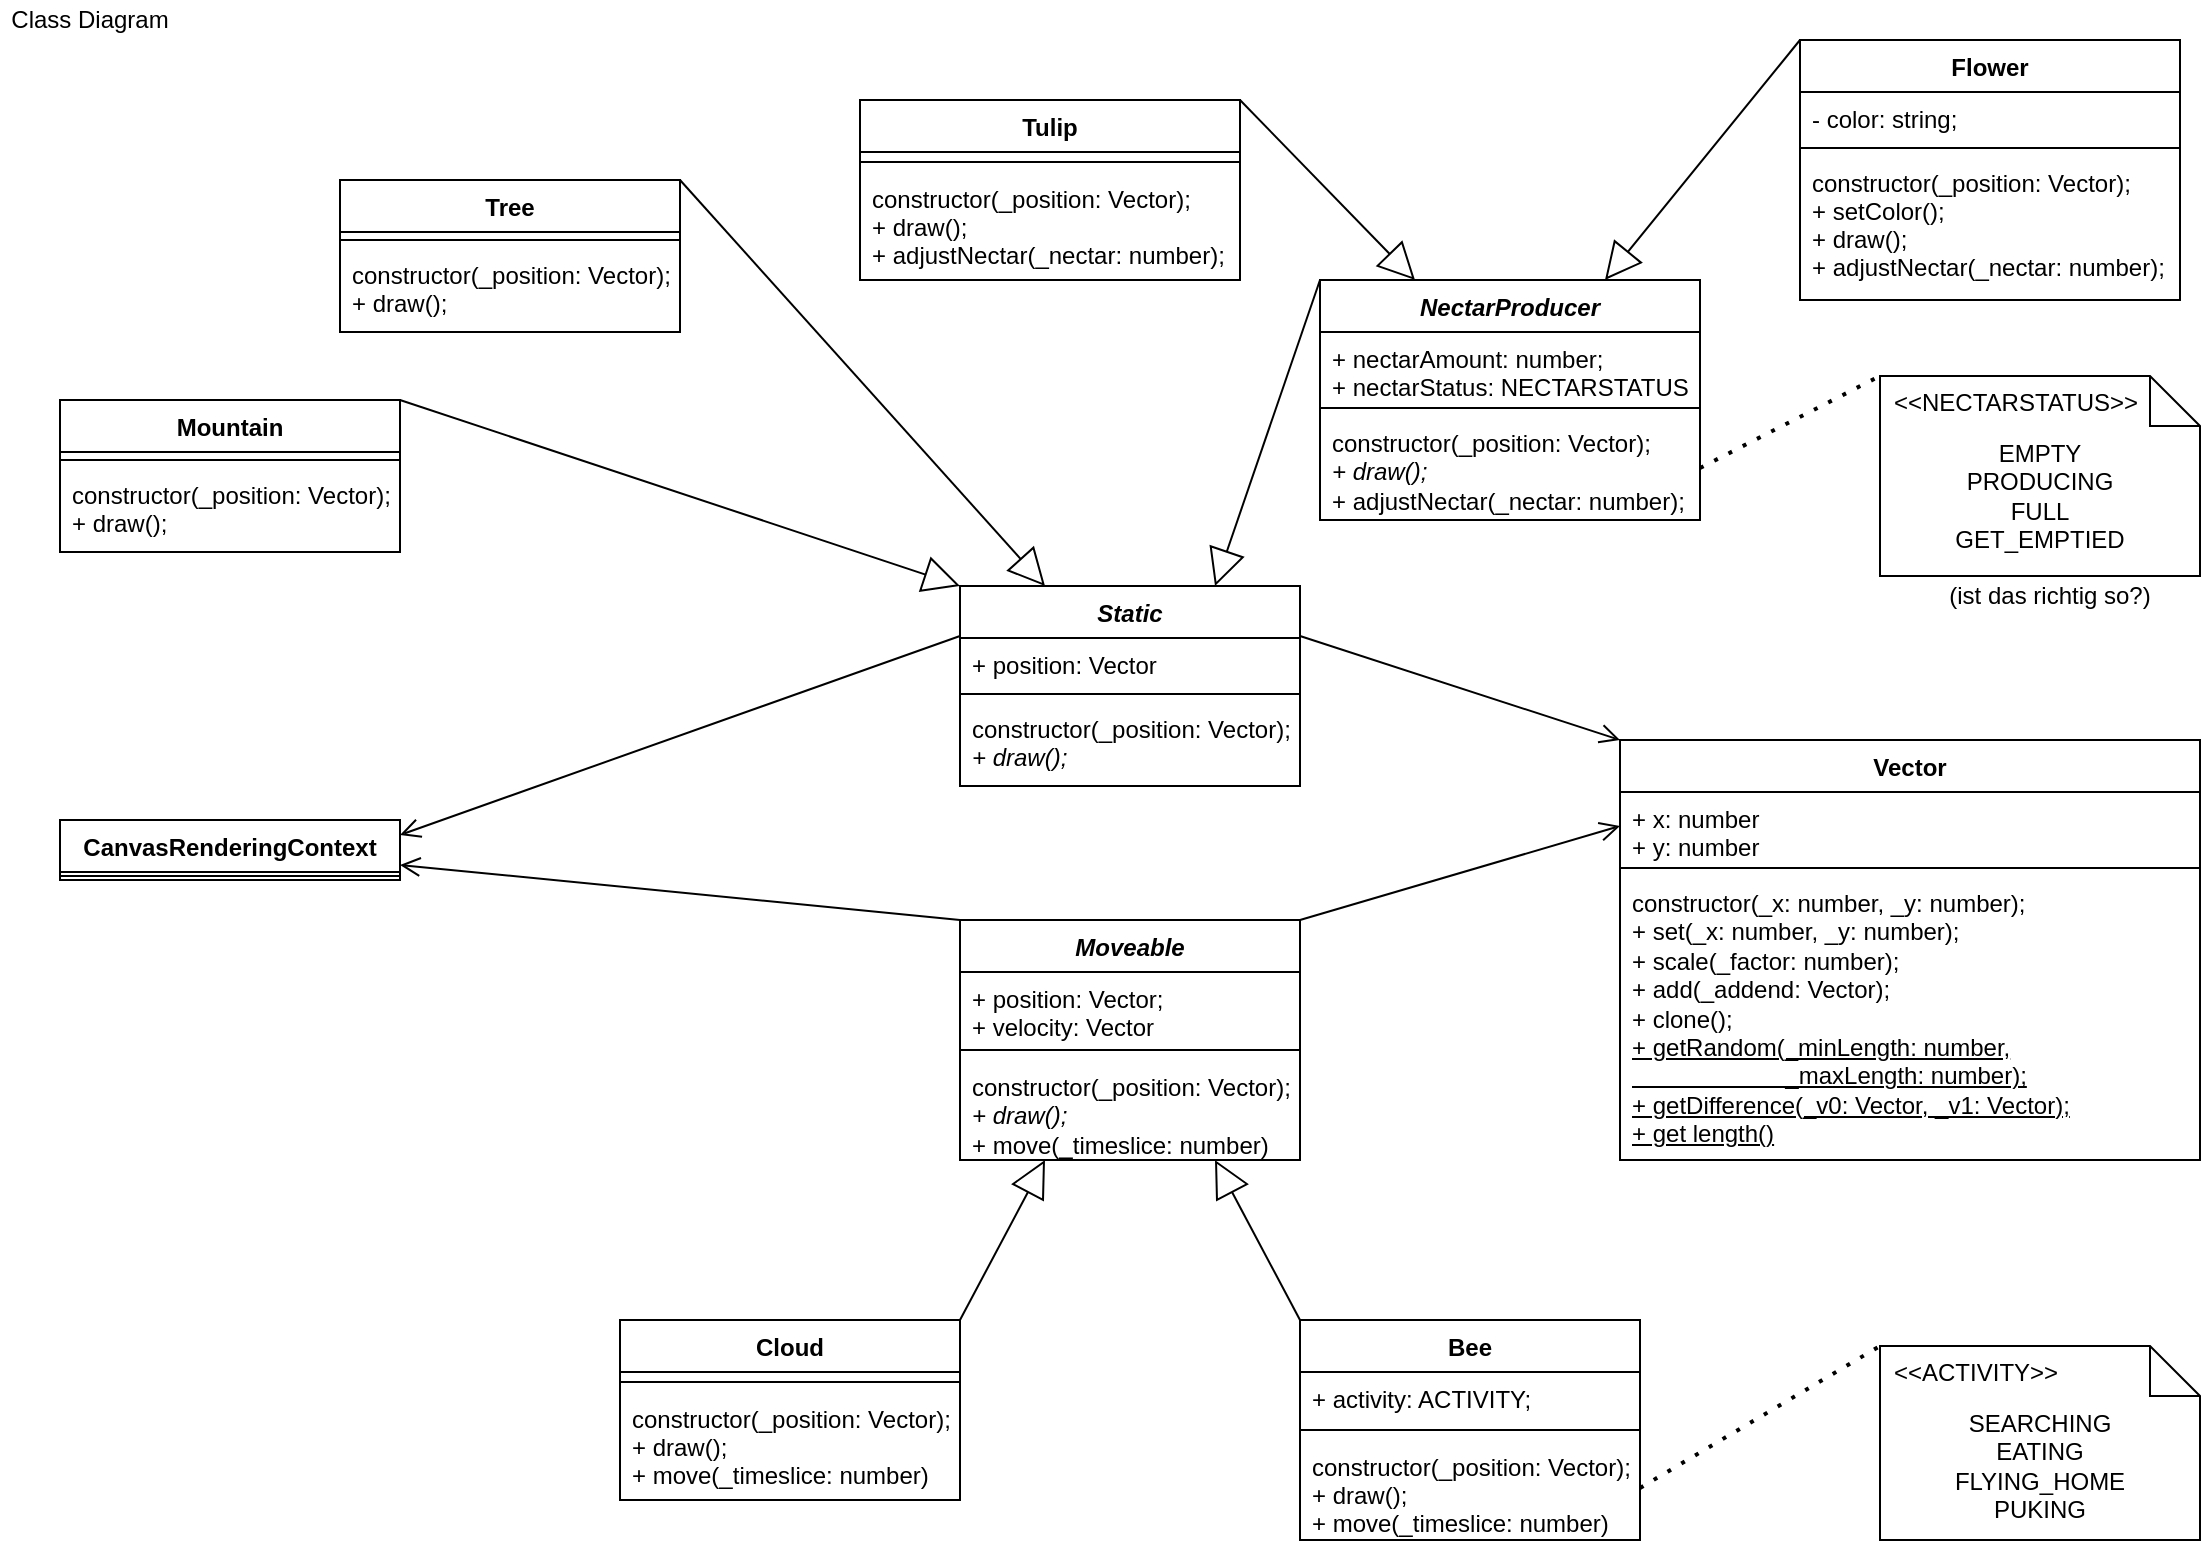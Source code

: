 <mxfile version="14.5.1" type="device"><diagram id="C5RBs43oDa-KdzZeNtuy" name="ClassDiagram"><mxGraphModel dx="1264" dy="592" grid="1" gridSize="10" guides="1" tooltips="1" connect="1" arrows="1" fold="1" page="1" pageScale="1" pageWidth="1169" pageHeight="827" math="0" shadow="0"><root><mxCell id="WIyWlLk6GJQsqaUBKTNV-0"/><mxCell id="WIyWlLk6GJQsqaUBKTNV-1" parent="WIyWlLk6GJQsqaUBKTNV-0"/><mxCell id="zkfFHV4jXpPFQw0GAbJ--0" value="Mountain" style="swimlane;fontStyle=1;align=center;verticalAlign=top;childLayout=stackLayout;horizontal=1;startSize=26;horizontalStack=0;resizeParent=1;resizeLast=0;collapsible=1;marginBottom=0;rounded=0;shadow=0;strokeWidth=1;" parent="WIyWlLk6GJQsqaUBKTNV-1" vertex="1"><mxGeometry x="50" y="220" width="170" height="76" as="geometry"><mxRectangle x="220" y="120" width="160" height="26" as="alternateBounds"/></mxGeometry></mxCell><mxCell id="zkfFHV4jXpPFQw0GAbJ--4" value="" style="line;html=1;strokeWidth=1;align=left;verticalAlign=middle;spacingTop=-1;spacingLeft=3;spacingRight=3;rotatable=0;labelPosition=right;points=[];portConstraint=eastwest;" parent="zkfFHV4jXpPFQw0GAbJ--0" vertex="1"><mxGeometry y="26" width="170" height="8" as="geometry"/></mxCell><mxCell id="zkfFHV4jXpPFQw0GAbJ--5" value="constructor(_position: Vector);&#10;+ draw();" style="text;align=left;verticalAlign=top;spacingLeft=4;spacingRight=4;overflow=hidden;rotatable=0;points=[[0,0.5],[1,0.5]];portConstraint=eastwest;" parent="zkfFHV4jXpPFQw0GAbJ--0" vertex="1"><mxGeometry y="34" width="170" height="42" as="geometry"/></mxCell><mxCell id="8CYJgGClxoMhV85A07EX-4" value="Tree" style="swimlane;fontStyle=1;align=center;verticalAlign=top;childLayout=stackLayout;horizontal=1;startSize=26;horizontalStack=0;resizeParent=1;resizeLast=0;collapsible=1;marginBottom=0;rounded=0;shadow=0;strokeWidth=1;" parent="WIyWlLk6GJQsqaUBKTNV-1" vertex="1"><mxGeometry x="190" y="110" width="170" height="76" as="geometry"><mxRectangle x="220" y="120" width="160" height="26" as="alternateBounds"/></mxGeometry></mxCell><mxCell id="8CYJgGClxoMhV85A07EX-6" value="" style="line;html=1;strokeWidth=1;align=left;verticalAlign=middle;spacingTop=-1;spacingLeft=3;spacingRight=3;rotatable=0;labelPosition=right;points=[];portConstraint=eastwest;" parent="8CYJgGClxoMhV85A07EX-4" vertex="1"><mxGeometry y="26" width="170" height="8" as="geometry"/></mxCell><mxCell id="8CYJgGClxoMhV85A07EX-7" value="constructor(_position: Vector);&#10;+ draw();" style="text;align=left;verticalAlign=top;spacingLeft=4;spacingRight=4;overflow=hidden;rotatable=0;points=[[0,0.5],[1,0.5]];portConstraint=eastwest;" parent="8CYJgGClxoMhV85A07EX-4" vertex="1"><mxGeometry y="34" width="170" height="36" as="geometry"/></mxCell><mxCell id="8CYJgGClxoMhV85A07EX-25" value="Vector" style="swimlane;fontStyle=1;align=center;verticalAlign=top;childLayout=stackLayout;horizontal=1;startSize=26;horizontalStack=0;resizeParent=1;resizeLast=0;collapsible=1;marginBottom=0;rounded=0;shadow=0;strokeWidth=1;" parent="WIyWlLk6GJQsqaUBKTNV-1" vertex="1"><mxGeometry x="830" y="390" width="290" height="210" as="geometry"><mxRectangle x="220" y="120" width="160" height="26" as="alternateBounds"/></mxGeometry></mxCell><mxCell id="8CYJgGClxoMhV85A07EX-26" value="+ x: number&#10;+ y: number" style="text;align=left;verticalAlign=top;spacingLeft=4;spacingRight=4;overflow=hidden;rotatable=0;points=[[0,0.5],[1,0.5]];portConstraint=eastwest;" parent="8CYJgGClxoMhV85A07EX-25" vertex="1"><mxGeometry y="26" width="290" height="34" as="geometry"/></mxCell><mxCell id="8CYJgGClxoMhV85A07EX-27" value="" style="line;html=1;strokeWidth=1;align=left;verticalAlign=middle;spacingTop=-1;spacingLeft=3;spacingRight=3;rotatable=0;labelPosition=right;points=[];portConstraint=eastwest;" parent="8CYJgGClxoMhV85A07EX-25" vertex="1"><mxGeometry y="60" width="290" height="8" as="geometry"/></mxCell><mxCell id="8CYJgGClxoMhV85A07EX-28" value="constructor(_x: number, _y: number);&lt;br&gt;+ set(_x: number, _y: number);&lt;br&gt;+ scale(_factor: number);&lt;br&gt;+ add(_addend: Vector);&lt;br&gt;+ clone();&lt;br&gt;&lt;u&gt;+ getRandom(_minLength: number,&lt;br&gt;&amp;nbsp; &amp;nbsp; &amp;nbsp; &amp;nbsp; &amp;nbsp; &amp;nbsp; &amp;nbsp; &amp;nbsp; &amp;nbsp; &amp;nbsp; &amp;nbsp; &amp;nbsp;_maxLength: number);&lt;br&gt;+ getDifference(_v0: Vector, _v1: Vector);&lt;br&gt;+ get length()&lt;/u&gt;" style="text;align=left;verticalAlign=top;spacingLeft=4;spacingRight=4;overflow=hidden;rotatable=0;points=[[0,0.5],[1,0.5]];portConstraint=eastwest;html=1;" parent="8CYJgGClxoMhV85A07EX-25" vertex="1"><mxGeometry y="68" width="290" height="142" as="geometry"/></mxCell><mxCell id="8CYJgGClxoMhV85A07EX-0" value="CanvasRenderingContext" style="swimlane;fontStyle=1;align=center;verticalAlign=top;childLayout=stackLayout;horizontal=1;startSize=26;horizontalStack=0;resizeParent=1;resizeLast=0;collapsible=1;marginBottom=0;rounded=0;shadow=0;strokeWidth=1;" parent="WIyWlLk6GJQsqaUBKTNV-1" vertex="1"><mxGeometry x="50" y="430" width="170" height="30" as="geometry"><mxRectangle x="220" y="120" width="160" height="26" as="alternateBounds"/></mxGeometry></mxCell><mxCell id="8CYJgGClxoMhV85A07EX-2" value="" style="line;html=1;strokeWidth=1;align=left;verticalAlign=middle;spacingTop=-1;spacingLeft=3;spacingRight=3;rotatable=0;labelPosition=right;points=[];portConstraint=eastwest;" parent="8CYJgGClxoMhV85A07EX-0" vertex="1"><mxGeometry y="26" width="170" height="4" as="geometry"/></mxCell><mxCell id="8CYJgGClxoMhV85A07EX-17" value="Bee" style="swimlane;fontStyle=1;align=center;verticalAlign=top;childLayout=stackLayout;horizontal=1;startSize=26;horizontalStack=0;resizeParent=1;resizeLast=0;collapsible=1;marginBottom=0;rounded=0;shadow=0;strokeWidth=1;" parent="WIyWlLk6GJQsqaUBKTNV-1" vertex="1"><mxGeometry x="670" y="680" width="170" height="110" as="geometry"><mxRectangle x="220" y="120" width="160" height="26" as="alternateBounds"/></mxGeometry></mxCell><mxCell id="YsZzwCmOTXR5AgOq76Cu-9" value="+ activity: ACTIVITY;" style="text;align=left;verticalAlign=top;spacingLeft=4;spacingRight=4;overflow=hidden;rotatable=0;points=[[0,0.5],[1,0.5]];portConstraint=eastwest;" vertex="1" parent="8CYJgGClxoMhV85A07EX-17"><mxGeometry y="26" width="170" height="24" as="geometry"/></mxCell><mxCell id="8CYJgGClxoMhV85A07EX-19" value="" style="line;html=1;strokeWidth=1;align=left;verticalAlign=middle;spacingTop=-1;spacingLeft=3;spacingRight=3;rotatable=0;labelPosition=right;points=[];portConstraint=eastwest;" parent="8CYJgGClxoMhV85A07EX-17" vertex="1"><mxGeometry y="50" width="170" height="10" as="geometry"/></mxCell><mxCell id="8CYJgGClxoMhV85A07EX-20" value="constructor(_position: Vector);&#10;+ draw();&#10;+ move(_timeslice: number)" style="text;align=left;verticalAlign=top;spacingLeft=4;spacingRight=4;overflow=hidden;rotatable=0;points=[[0,0.5],[1,0.5]];portConstraint=eastwest;" parent="8CYJgGClxoMhV85A07EX-17" vertex="1"><mxGeometry y="60" width="170" height="48" as="geometry"/></mxCell><mxCell id="8CYJgGClxoMhV85A07EX-21" value="Tulip" style="swimlane;fontStyle=1;align=center;verticalAlign=top;childLayout=stackLayout;horizontal=1;startSize=26;horizontalStack=0;resizeParent=1;resizeLast=0;collapsible=1;marginBottom=0;rounded=0;shadow=0;strokeWidth=1;" parent="WIyWlLk6GJQsqaUBKTNV-1" vertex="1"><mxGeometry x="450" y="70" width="190" height="90" as="geometry"><mxRectangle x="220" y="120" width="160" height="26" as="alternateBounds"/></mxGeometry></mxCell><mxCell id="8CYJgGClxoMhV85A07EX-23" value="" style="line;html=1;strokeWidth=1;align=left;verticalAlign=middle;spacingTop=-1;spacingLeft=3;spacingRight=3;rotatable=0;labelPosition=right;points=[];portConstraint=eastwest;" parent="8CYJgGClxoMhV85A07EX-21" vertex="1"><mxGeometry y="26" width="190" height="10" as="geometry"/></mxCell><mxCell id="8CYJgGClxoMhV85A07EX-24" value="constructor(_position: Vector);&#10;+ draw();&#10;+ adjustNectar(_nectar: number);" style="text;align=left;verticalAlign=top;spacingLeft=4;spacingRight=4;overflow=hidden;rotatable=0;points=[[0,0.5],[1,0.5]];portConstraint=eastwest;" parent="8CYJgGClxoMhV85A07EX-21" vertex="1"><mxGeometry y="36" width="190" height="54" as="geometry"/></mxCell><mxCell id="3dxf1-5tAdsy0XyohBqg-0" value="Cloud" style="swimlane;fontStyle=1;align=center;verticalAlign=top;childLayout=stackLayout;horizontal=1;startSize=26;horizontalStack=0;resizeParent=1;resizeLast=0;collapsible=1;marginBottom=0;rounded=0;shadow=0;strokeWidth=1;" parent="WIyWlLk6GJQsqaUBKTNV-1" vertex="1"><mxGeometry x="330" y="680" width="170" height="90" as="geometry"><mxRectangle x="220" y="120" width="160" height="26" as="alternateBounds"/></mxGeometry></mxCell><mxCell id="3dxf1-5tAdsy0XyohBqg-2" value="" style="line;html=1;strokeWidth=1;align=left;verticalAlign=middle;spacingTop=-1;spacingLeft=3;spacingRight=3;rotatable=0;labelPosition=right;points=[];portConstraint=eastwest;" parent="3dxf1-5tAdsy0XyohBqg-0" vertex="1"><mxGeometry y="26" width="170" height="10" as="geometry"/></mxCell><mxCell id="3dxf1-5tAdsy0XyohBqg-3" value="constructor(_position: Vector);&#10;+ draw();&#10;+ move(_timeslice: number)" style="text;align=left;verticalAlign=top;spacingLeft=4;spacingRight=4;overflow=hidden;rotatable=0;points=[[0,0.5],[1,0.5]];portConstraint=eastwest;" parent="3dxf1-5tAdsy0XyohBqg-0" vertex="1"><mxGeometry y="36" width="170" height="48" as="geometry"/></mxCell><mxCell id="3dxf1-5tAdsy0XyohBqg-4" value="Class Diagram" style="text;html=1;strokeColor=none;fillColor=none;align=center;verticalAlign=middle;whiteSpace=wrap;rounded=0;" parent="WIyWlLk6GJQsqaUBKTNV-1" vertex="1"><mxGeometry x="20" y="20" width="90" height="20" as="geometry"/></mxCell><mxCell id="G8MSJm8bPXZHYzcvokG--1" value="Static" style="swimlane;fontStyle=3;align=center;verticalAlign=top;childLayout=stackLayout;horizontal=1;startSize=26;horizontalStack=0;resizeParent=1;resizeLast=0;collapsible=1;marginBottom=0;rounded=0;shadow=0;strokeWidth=1;" parent="WIyWlLk6GJQsqaUBKTNV-1" vertex="1"><mxGeometry x="500" y="313" width="170" height="100" as="geometry"><mxRectangle x="220" y="120" width="160" height="26" as="alternateBounds"/></mxGeometry></mxCell><mxCell id="G8MSJm8bPXZHYzcvokG--2" value="+ position: Vector" style="text;align=left;verticalAlign=top;spacingLeft=4;spacingRight=4;overflow=hidden;rotatable=0;points=[[0,0.5],[1,0.5]];portConstraint=eastwest;" parent="G8MSJm8bPXZHYzcvokG--1" vertex="1"><mxGeometry y="26" width="170" height="24" as="geometry"/></mxCell><mxCell id="G8MSJm8bPXZHYzcvokG--3" value="" style="line;html=1;strokeWidth=1;align=left;verticalAlign=middle;spacingTop=-1;spacingLeft=3;spacingRight=3;rotatable=0;labelPosition=right;points=[];portConstraint=eastwest;" parent="G8MSJm8bPXZHYzcvokG--1" vertex="1"><mxGeometry y="50" width="170" height="8" as="geometry"/></mxCell><mxCell id="G8MSJm8bPXZHYzcvokG--4" value="constructor(_position: Vector);&lt;br&gt;&lt;i&gt;+ draw();&lt;/i&gt;" style="text;align=left;verticalAlign=top;spacingLeft=4;spacingRight=4;overflow=hidden;rotatable=0;points=[[0,0.5],[1,0.5]];portConstraint=eastwest;html=1;" parent="G8MSJm8bPXZHYzcvokG--1" vertex="1"><mxGeometry y="58" width="170" height="42" as="geometry"/></mxCell><mxCell id="G8MSJm8bPXZHYzcvokG--5" value="Moveable" style="swimlane;fontStyle=3;align=center;verticalAlign=top;childLayout=stackLayout;horizontal=1;startSize=26;horizontalStack=0;resizeParent=1;resizeLast=0;collapsible=1;marginBottom=0;rounded=0;shadow=0;strokeWidth=1;" parent="WIyWlLk6GJQsqaUBKTNV-1" vertex="1"><mxGeometry x="500" y="480" width="170" height="120" as="geometry"><mxRectangle x="220" y="120" width="160" height="26" as="alternateBounds"/></mxGeometry></mxCell><mxCell id="G8MSJm8bPXZHYzcvokG--6" value="+ position: Vector;&#10;+ velocity: Vector" style="text;align=left;verticalAlign=top;spacingLeft=4;spacingRight=4;overflow=hidden;rotatable=0;points=[[0,0.5],[1,0.5]];portConstraint=eastwest;" parent="G8MSJm8bPXZHYzcvokG--5" vertex="1"><mxGeometry y="26" width="170" height="34" as="geometry"/></mxCell><mxCell id="G8MSJm8bPXZHYzcvokG--7" value="" style="line;html=1;strokeWidth=1;align=left;verticalAlign=middle;spacingTop=-1;spacingLeft=3;spacingRight=3;rotatable=0;labelPosition=right;points=[];portConstraint=eastwest;" parent="G8MSJm8bPXZHYzcvokG--5" vertex="1"><mxGeometry y="60" width="170" height="10" as="geometry"/></mxCell><mxCell id="G8MSJm8bPXZHYzcvokG--8" value="constructor(_position: Vector);&lt;br&gt;&lt;i&gt;+ draw();&lt;/i&gt;&lt;br&gt;+ move(_timeslice: number)" style="text;align=left;verticalAlign=top;spacingLeft=4;spacingRight=4;overflow=hidden;rotatable=0;points=[[0,0.5],[1,0.5]];portConstraint=eastwest;html=1;" parent="G8MSJm8bPXZHYzcvokG--5" vertex="1"><mxGeometry y="70" width="170" height="50" as="geometry"/></mxCell><mxCell id="G8MSJm8bPXZHYzcvokG--11" value="" style="endArrow=open;startArrow=none;endFill=0;startFill=0;endSize=8;html=1;verticalAlign=bottom;labelBackgroundColor=none;strokeWidth=1;exitX=1;exitY=0;exitDx=0;exitDy=0;entryX=0;entryY=0.5;entryDx=0;entryDy=0;" parent="WIyWlLk6GJQsqaUBKTNV-1" source="G8MSJm8bPXZHYzcvokG--5" target="8CYJgGClxoMhV85A07EX-26" edge="1"><mxGeometry width="160" relative="1" as="geometry"><mxPoint x="590" y="380" as="sourcePoint"/><mxPoint x="750" y="380" as="targetPoint"/></mxGeometry></mxCell><mxCell id="G8MSJm8bPXZHYzcvokG--14" value="" style="endArrow=block;endSize=16;endFill=0;html=1;exitX=1;exitY=0;exitDx=0;exitDy=0;entryX=0;entryY=0;entryDx=0;entryDy=0;" parent="WIyWlLk6GJQsqaUBKTNV-1" source="zkfFHV4jXpPFQw0GAbJ--0" target="G8MSJm8bPXZHYzcvokG--1" edge="1"><mxGeometry width="160" relative="1" as="geometry"><mxPoint x="140" y="520" as="sourcePoint"/><mxPoint x="300" y="520" as="targetPoint"/></mxGeometry></mxCell><mxCell id="G8MSJm8bPXZHYzcvokG--16" value="" style="endArrow=block;endSize=16;endFill=0;html=1;exitX=1;exitY=0;exitDx=0;exitDy=0;entryX=0.25;entryY=1;entryDx=0;entryDy=0;" parent="WIyWlLk6GJQsqaUBKTNV-1" source="3dxf1-5tAdsy0XyohBqg-0" target="G8MSJm8bPXZHYzcvokG--5" edge="1"><mxGeometry width="160" relative="1" as="geometry"><mxPoint x="150" y="530" as="sourcePoint"/><mxPoint x="310" y="530" as="targetPoint"/></mxGeometry></mxCell><mxCell id="G8MSJm8bPXZHYzcvokG--17" value="" style="endArrow=block;endSize=16;endFill=0;html=1;exitX=0;exitY=0;exitDx=0;exitDy=0;entryX=0.75;entryY=1;entryDx=0;entryDy=0;" parent="WIyWlLk6GJQsqaUBKTNV-1" source="8CYJgGClxoMhV85A07EX-17" target="G8MSJm8bPXZHYzcvokG--5" edge="1"><mxGeometry width="160" relative="1" as="geometry"><mxPoint x="160" y="540" as="sourcePoint"/><mxPoint x="320" y="540" as="targetPoint"/></mxGeometry></mxCell><mxCell id="G8MSJm8bPXZHYzcvokG--18" value="" style="endArrow=block;endSize=16;endFill=0;html=1;exitX=1;exitY=0;exitDx=0;exitDy=0;entryX=0.25;entryY=0;entryDx=0;entryDy=0;" parent="WIyWlLk6GJQsqaUBKTNV-1" source="8CYJgGClxoMhV85A07EX-4" target="G8MSJm8bPXZHYzcvokG--1" edge="1"><mxGeometry width="160" relative="1" as="geometry"><mxPoint x="170" y="550" as="sourcePoint"/><mxPoint x="330" y="550" as="targetPoint"/></mxGeometry></mxCell><mxCell id="G8MSJm8bPXZHYzcvokG--21" value="" style="endArrow=open;startArrow=none;endFill=0;startFill=0;endSize=8;html=1;verticalAlign=bottom;labelBackgroundColor=none;strokeWidth=1;exitX=0;exitY=0.25;exitDx=0;exitDy=0;entryX=1;entryY=0.25;entryDx=0;entryDy=0;" parent="WIyWlLk6GJQsqaUBKTNV-1" source="G8MSJm8bPXZHYzcvokG--1" target="8CYJgGClxoMhV85A07EX-0" edge="1"><mxGeometry width="160" relative="1" as="geometry"><mxPoint x="450" y="420" as="sourcePoint"/><mxPoint x="760" y="390" as="targetPoint"/></mxGeometry></mxCell><mxCell id="G8MSJm8bPXZHYzcvokG--22" value="" style="endArrow=open;startArrow=none;endFill=0;startFill=0;endSize=8;html=1;verticalAlign=bottom;labelBackgroundColor=none;strokeWidth=1;exitX=0;exitY=0;exitDx=0;exitDy=0;entryX=1;entryY=0.75;entryDx=0;entryDy=0;" parent="WIyWlLk6GJQsqaUBKTNV-1" source="G8MSJm8bPXZHYzcvokG--5" target="8CYJgGClxoMhV85A07EX-0" edge="1"><mxGeometry width="160" relative="1" as="geometry"><mxPoint x="610" y="400" as="sourcePoint"/><mxPoint x="770" y="400" as="targetPoint"/></mxGeometry></mxCell><mxCell id="G8MSJm8bPXZHYzcvokG--23" value="" style="endArrow=open;startArrow=none;endFill=0;startFill=0;endSize=8;html=1;verticalAlign=bottom;labelBackgroundColor=none;strokeWidth=1;exitX=1;exitY=0.25;exitDx=0;exitDy=0;entryX=0;entryY=0;entryDx=0;entryDy=0;" parent="WIyWlLk6GJQsqaUBKTNV-1" source="G8MSJm8bPXZHYzcvokG--1" target="8CYJgGClxoMhV85A07EX-25" edge="1"><mxGeometry width="160" relative="1" as="geometry"><mxPoint x="620" y="410" as="sourcePoint"/><mxPoint x="780" y="410" as="targetPoint"/></mxGeometry></mxCell><mxCell id="G8MSJm8bPXZHYzcvokG--24" value="Flower" style="swimlane;fontStyle=1;align=center;verticalAlign=top;childLayout=stackLayout;horizontal=1;startSize=26;horizontalStack=0;resizeParent=1;resizeLast=0;collapsible=1;marginBottom=0;rounded=0;shadow=0;strokeWidth=1;" parent="WIyWlLk6GJQsqaUBKTNV-1" vertex="1"><mxGeometry x="920" y="40" width="190" height="130" as="geometry"><mxRectangle x="220" y="120" width="160" height="26" as="alternateBounds"/></mxGeometry></mxCell><mxCell id="G8MSJm8bPXZHYzcvokG--26" value="- color: string;" style="text;align=left;verticalAlign=top;spacingLeft=4;spacingRight=4;overflow=hidden;rotatable=0;points=[[0,0.5],[1,0.5]];portConstraint=eastwest;" parent="G8MSJm8bPXZHYzcvokG--24" vertex="1"><mxGeometry y="26" width="190" height="24" as="geometry"/></mxCell><mxCell id="G8MSJm8bPXZHYzcvokG--25" value="" style="line;html=1;strokeWidth=1;align=left;verticalAlign=middle;spacingTop=-1;spacingLeft=3;spacingRight=3;rotatable=0;labelPosition=right;points=[];portConstraint=eastwest;" parent="G8MSJm8bPXZHYzcvokG--24" vertex="1"><mxGeometry y="50" width="190" height="8" as="geometry"/></mxCell><mxCell id="OO1XGB-SRwCZmn0MG8x--5" value="constructor(_position: Vector);&#10;+ setColor();&#10;+ draw();&#10;+ adjustNectar(_nectar: number);" style="text;align=left;verticalAlign=top;spacingLeft=4;spacingRight=4;overflow=hidden;rotatable=0;points=[[0,0.5],[1,0.5]];portConstraint=eastwest;" parent="G8MSJm8bPXZHYzcvokG--24" vertex="1"><mxGeometry y="58" width="190" height="72" as="geometry"/></mxCell><mxCell id="OO1XGB-SRwCZmn0MG8x--0" value="NectarProducer" style="swimlane;fontStyle=3;align=center;verticalAlign=top;childLayout=stackLayout;horizontal=1;startSize=26;horizontalStack=0;resizeParent=1;resizeLast=0;collapsible=1;marginBottom=0;rounded=0;shadow=0;strokeWidth=1;" parent="WIyWlLk6GJQsqaUBKTNV-1" vertex="1"><mxGeometry x="680" y="160" width="190" height="120" as="geometry"><mxRectangle x="220" y="120" width="160" height="26" as="alternateBounds"/></mxGeometry></mxCell><mxCell id="OO1XGB-SRwCZmn0MG8x--1" value="+ nectarAmount: number;&#10;+ nectarStatus: NECTARSTATUS;" style="text;align=left;verticalAlign=top;spacingLeft=4;spacingRight=4;overflow=hidden;rotatable=0;points=[[0,0.5],[1,0.5]];portConstraint=eastwest;" parent="OO1XGB-SRwCZmn0MG8x--0" vertex="1"><mxGeometry y="26" width="190" height="34" as="geometry"/></mxCell><mxCell id="OO1XGB-SRwCZmn0MG8x--2" value="" style="line;html=1;strokeWidth=1;align=left;verticalAlign=middle;spacingTop=-1;spacingLeft=3;spacingRight=3;rotatable=0;labelPosition=right;points=[];portConstraint=eastwest;" parent="OO1XGB-SRwCZmn0MG8x--0" vertex="1"><mxGeometry y="60" width="190" height="8" as="geometry"/></mxCell><mxCell id="OO1XGB-SRwCZmn0MG8x--3" value="constructor(_position: Vector);&lt;br&gt;&lt;i&gt;+ draw();&lt;/i&gt;&lt;br&gt;+ adjustNectar(_nectar: number);" style="text;align=left;verticalAlign=top;spacingLeft=4;spacingRight=4;overflow=hidden;rotatable=0;points=[[0,0.5],[1,0.5]];portConstraint=eastwest;html=1;" parent="OO1XGB-SRwCZmn0MG8x--0" vertex="1"><mxGeometry y="68" width="190" height="52" as="geometry"/></mxCell><mxCell id="OO1XGB-SRwCZmn0MG8x--6" value="" style="endArrow=block;endSize=16;endFill=0;html=1;exitX=0;exitY=0;exitDx=0;exitDy=0;entryX=0.75;entryY=0;entryDx=0;entryDy=0;" parent="WIyWlLk6GJQsqaUBKTNV-1" source="OO1XGB-SRwCZmn0MG8x--0" target="G8MSJm8bPXZHYzcvokG--1" edge="1"><mxGeometry width="160" relative="1" as="geometry"><mxPoint x="750" y="250" as="sourcePoint"/><mxPoint x="962.5" y="443" as="targetPoint"/></mxGeometry></mxCell><mxCell id="OO1XGB-SRwCZmn0MG8x--7" value="" style="endArrow=block;endSize=16;endFill=0;html=1;exitX=0;exitY=0;exitDx=0;exitDy=0;entryX=0.75;entryY=0;entryDx=0;entryDy=0;" parent="WIyWlLk6GJQsqaUBKTNV-1" source="G8MSJm8bPXZHYzcvokG--24" target="OO1XGB-SRwCZmn0MG8x--0" edge="1"><mxGeometry width="160" relative="1" as="geometry"><mxPoint x="350" y="140" as="sourcePoint"/><mxPoint x="562.5" y="333" as="targetPoint"/></mxGeometry></mxCell><mxCell id="OO1XGB-SRwCZmn0MG8x--8" value="" style="endArrow=block;endSize=16;endFill=0;html=1;exitX=1;exitY=0;exitDx=0;exitDy=0;entryX=0.25;entryY=0;entryDx=0;entryDy=0;" parent="WIyWlLk6GJQsqaUBKTNV-1" source="8CYJgGClxoMhV85A07EX-21" target="OO1XGB-SRwCZmn0MG8x--0" edge="1"><mxGeometry width="160" relative="1" as="geometry"><mxPoint x="360" y="150" as="sourcePoint"/><mxPoint x="572.5" y="343" as="targetPoint"/></mxGeometry></mxCell><mxCell id="YsZzwCmOTXR5AgOq76Cu-1" value="EMPTY&lt;br&gt;PRODUCING&lt;br&gt;FULL&lt;br&gt;GET_EMPTIED" style="shape=note2;boundedLbl=1;whiteSpace=wrap;html=1;size=25;verticalAlign=top;align=center;" vertex="1" parent="WIyWlLk6GJQsqaUBKTNV-1"><mxGeometry x="960" y="208" width="160" height="100" as="geometry"/></mxCell><mxCell id="YsZzwCmOTXR5AgOq76Cu-2" value="&lt;&lt;NECTARSTATUS&gt;&gt;" style="resizeWidth=1;part=1;strokeColor=none;fillColor=none;align=left;spacingLeft=5;" vertex="1" parent="YsZzwCmOTXR5AgOq76Cu-1"><mxGeometry width="160" height="25" relative="1" as="geometry"/></mxCell><mxCell id="YsZzwCmOTXR5AgOq76Cu-4" value="" style="endArrow=none;dashed=1;html=1;dashPattern=1 3;strokeWidth=2;exitX=1;exitY=0.5;exitDx=0;exitDy=0;entryX=0;entryY=0;entryDx=0;entryDy=0;" edge="1" parent="WIyWlLk6GJQsqaUBKTNV-1" source="OO1XGB-SRwCZmn0MG8x--3" target="YsZzwCmOTXR5AgOq76Cu-2"><mxGeometry width="50" height="50" relative="1" as="geometry"><mxPoint x="610" y="350" as="sourcePoint"/><mxPoint x="660" y="300" as="targetPoint"/></mxGeometry></mxCell><mxCell id="YsZzwCmOTXR5AgOq76Cu-5" value="SEARCHING&lt;br&gt;EATING&lt;br&gt;FLYING_HOME&lt;br&gt;PUKING" style="shape=note2;boundedLbl=1;whiteSpace=wrap;html=1;size=25;verticalAlign=top;align=center;" vertex="1" parent="WIyWlLk6GJQsqaUBKTNV-1"><mxGeometry x="960" y="693" width="160" height="97" as="geometry"/></mxCell><mxCell id="YsZzwCmOTXR5AgOq76Cu-6" value="&lt;&lt;ACTIVITY&gt;&gt;" style="resizeWidth=1;part=1;strokeColor=none;fillColor=none;align=left;spacingLeft=5;" vertex="1" parent="YsZzwCmOTXR5AgOq76Cu-5"><mxGeometry width="160" height="25" relative="1" as="geometry"/></mxCell><mxCell id="YsZzwCmOTXR5AgOq76Cu-7" value="" style="endArrow=none;dashed=1;html=1;dashPattern=1 3;strokeWidth=2;exitX=1;exitY=0.5;exitDx=0;exitDy=0;entryX=0;entryY=0;entryDx=0;entryDy=0;" edge="1" parent="WIyWlLk6GJQsqaUBKTNV-1" target="YsZzwCmOTXR5AgOq76Cu-6" source="8CYJgGClxoMhV85A07EX-20"><mxGeometry width="50" height="50" relative="1" as="geometry"><mxPoint x="895" y="727" as="sourcePoint"/><mxPoint x="685" y="783" as="targetPoint"/></mxGeometry></mxCell><mxCell id="YsZzwCmOTXR5AgOq76Cu-10" value="(ist das richtig so?)" style="text;html=1;strokeColor=none;fillColor=none;align=center;verticalAlign=middle;whiteSpace=wrap;rounded=0;" vertex="1" parent="WIyWlLk6GJQsqaUBKTNV-1"><mxGeometry x="990" y="308" width="110" height="20" as="geometry"/></mxCell></root></mxGraphModel></diagram></mxfile>